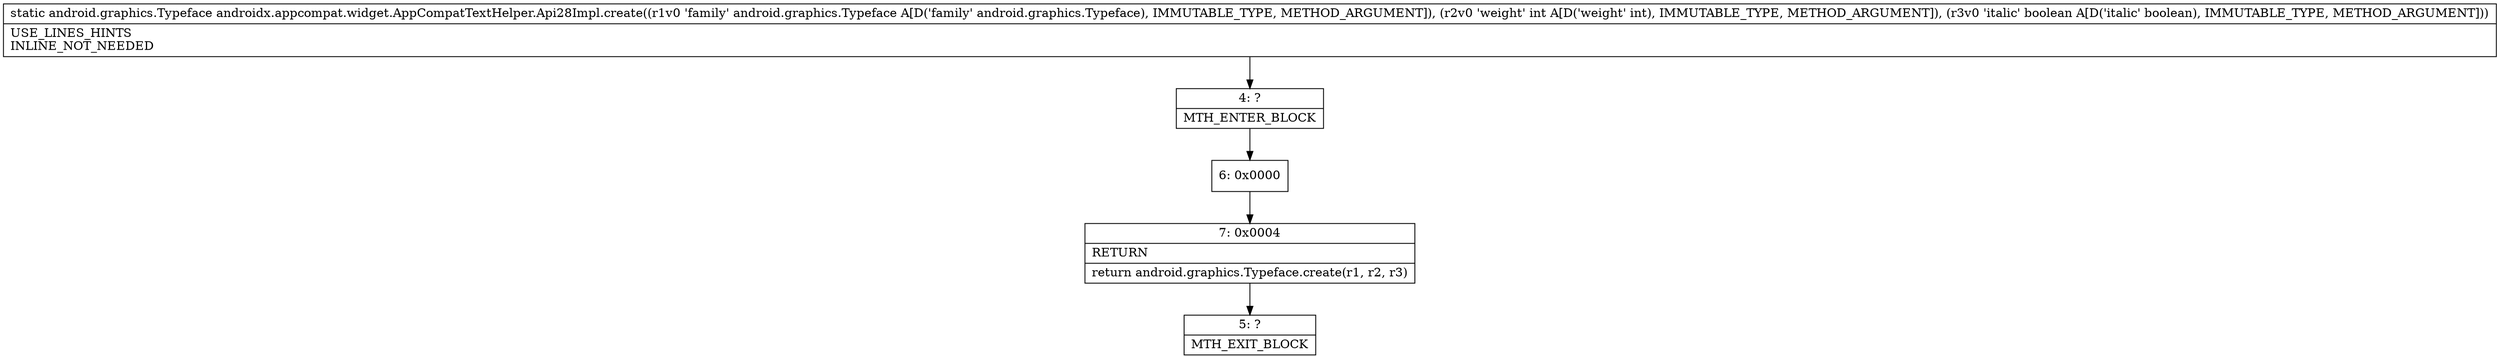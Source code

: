 digraph "CFG forandroidx.appcompat.widget.AppCompatTextHelper.Api28Impl.create(Landroid\/graphics\/Typeface;IZ)Landroid\/graphics\/Typeface;" {
Node_4 [shape=record,label="{4\:\ ?|MTH_ENTER_BLOCK\l}"];
Node_6 [shape=record,label="{6\:\ 0x0000}"];
Node_7 [shape=record,label="{7\:\ 0x0004|RETURN\l|return android.graphics.Typeface.create(r1, r2, r3)\l}"];
Node_5 [shape=record,label="{5\:\ ?|MTH_EXIT_BLOCK\l}"];
MethodNode[shape=record,label="{static android.graphics.Typeface androidx.appcompat.widget.AppCompatTextHelper.Api28Impl.create((r1v0 'family' android.graphics.Typeface A[D('family' android.graphics.Typeface), IMMUTABLE_TYPE, METHOD_ARGUMENT]), (r2v0 'weight' int A[D('weight' int), IMMUTABLE_TYPE, METHOD_ARGUMENT]), (r3v0 'italic' boolean A[D('italic' boolean), IMMUTABLE_TYPE, METHOD_ARGUMENT]))  | USE_LINES_HINTS\lINLINE_NOT_NEEDED\l}"];
MethodNode -> Node_4;Node_4 -> Node_6;
Node_6 -> Node_7;
Node_7 -> Node_5;
}

